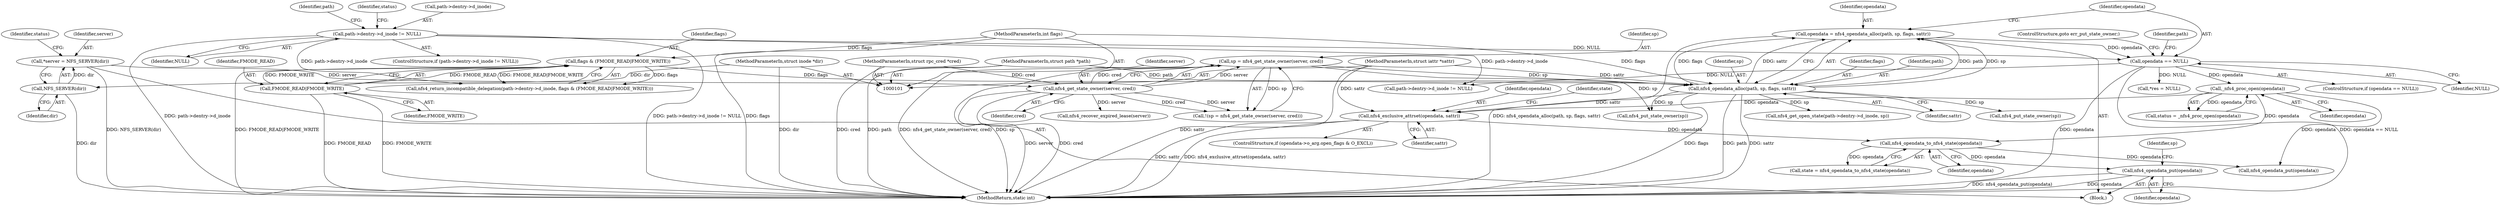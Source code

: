 digraph "1_linux_dc0b027dfadfcb8a5504f7d8052754bf8d501ab9_1@API" {
"1000231" [label="(Call,nfs4_opendata_put(opendata))"];
"1000221" [label="(Call,nfs4_opendata_to_nfs4_state(opendata))"];
"1000216" [label="(Call,nfs4_exclusive_attrset(opendata, sattr))"];
"1000201" [label="(Call,_nfs4_proc_open(opendata))"];
"1000176" [label="(Call,opendata == NULL)"];
"1000168" [label="(Call,opendata = nfs4_opendata_alloc(path, sp, flags, sattr))"];
"1000170" [label="(Call,nfs4_opendata_alloc(path, sp, flags, sattr))"];
"1000103" [label="(MethodParameterIn,struct path *path)"];
"1000127" [label="(Call,sp = nfs4_get_state_owner(server, cred))"];
"1000129" [label="(Call,nfs4_get_state_owner(server, cred))"];
"1000115" [label="(Call,*server = NFS_SERVER(dir))"];
"1000117" [label="(Call,NFS_SERVER(dir))"];
"1000102" [label="(MethodParameterIn,struct inode *dir)"];
"1000106" [label="(MethodParameterIn,struct rpc_cred *cred)"];
"1000159" [label="(Call,flags & (FMODE_READ|FMODE_WRITE))"];
"1000104" [label="(MethodParameterIn,int flags)"];
"1000161" [label="(Call,FMODE_READ|FMODE_WRITE)"];
"1000105" [label="(MethodParameterIn,struct iattr *sattr)"];
"1000146" [label="(Call,path->dentry->d_inode != NULL)"];
"1000160" [label="(Identifier,flags)"];
"1000217" [label="(Identifier,opendata)"];
"1000219" [label="(Call,state = nfs4_opendata_to_nfs4_state(opendata))"];
"1000104" [label="(MethodParameterIn,int flags)"];
"1000138" [label="(Call,nfs4_recover_expired_lease(server))"];
"1000103" [label="(MethodParameterIn,struct path *path)"];
"1000129" [label="(Call,nfs4_get_state_owner(server, cred))"];
"1000128" [label="(Identifier,sp)"];
"1000116" [label="(Identifier,server)"];
"1000146" [label="(Call,path->dentry->d_inode != NULL)"];
"1000245" [label="(Call,nfs4_put_state_owner(sp))"];
"1000163" [label="(Identifier,FMODE_WRITE)"];
"1000156" [label="(Identifier,path)"];
"1000161" [label="(Call,FMODE_READ|FMODE_WRITE)"];
"1000115" [label="(Call,*server = NFS_SERVER(dir))"];
"1000175" [label="(ControlStructure,if (opendata == NULL))"];
"1000201" [label="(Call,_nfs4_proc_open(opendata))"];
"1000127" [label="(Call,sp = nfs4_get_state_owner(server, cred))"];
"1000162" [label="(Identifier,FMODE_READ)"];
"1000122" [label="(Identifier,status)"];
"1000176" [label="(Call,opendata == NULL)"];
"1000108" [label="(Block,)"];
"1000232" [label="(Identifier,opendata)"];
"1000199" [label="(Call,status = _nfs4_proc_open(opendata))"];
"1000177" [label="(Identifier,opendata)"];
"1000179" [label="(ControlStructure,goto err_put_state_owner;)"];
"1000169" [label="(Identifier,opendata)"];
"1000130" [label="(Identifier,server)"];
"1000216" [label="(Call,nfs4_exclusive_attrset(opendata, sattr))"];
"1000192" [label="(Call,nfs4_get_open_state(path->dentry->d_inode, sp))"];
"1000170" [label="(Call,nfs4_opendata_alloc(path, sp, flags, sattr))"];
"1000165" [label="(Identifier,status)"];
"1000168" [label="(Call,opendata = nfs4_opendata_alloc(path, sp, flags, sattr))"];
"1000242" [label="(Call,nfs4_opendata_put(opendata))"];
"1000181" [label="(Call,path->dentry->d_inode != NULL)"];
"1000254" [label="(MethodReturn,static int)"];
"1000159" [label="(Call,flags & (FMODE_READ|FMODE_WRITE))"];
"1000131" [label="(Identifier,cred)"];
"1000174" [label="(Identifier,sattr)"];
"1000117" [label="(Call,NFS_SERVER(dir))"];
"1000102" [label="(MethodParameterIn,struct inode *dir)"];
"1000184" [label="(Identifier,path)"];
"1000178" [label="(Identifier,NULL)"];
"1000172" [label="(Identifier,sp)"];
"1000222" [label="(Identifier,opendata)"];
"1000173" [label="(Identifier,flags)"];
"1000233" [label="(Call,nfs4_put_state_owner(sp))"];
"1000208" [label="(ControlStructure,if (opendata->o_arg.open_flags & O_EXCL))"];
"1000220" [label="(Identifier,state)"];
"1000153" [label="(Call,nfs4_return_incompatible_delegation(path->dentry->d_inode, flags & (FMODE_READ|FMODE_WRITE)))"];
"1000218" [label="(Identifier,sattr)"];
"1000147" [label="(Call,path->dentry->d_inode)"];
"1000126" [label="(Call,!(sp = nfs4_get_state_owner(server, cred)))"];
"1000145" [label="(ControlStructure,if (path->dentry->d_inode != NULL))"];
"1000105" [label="(MethodParameterIn,struct iattr *sattr)"];
"1000152" [label="(Identifier,NULL)"];
"1000221" [label="(Call,nfs4_opendata_to_nfs4_state(opendata))"];
"1000106" [label="(MethodParameterIn,struct rpc_cred *cred)"];
"1000118" [label="(Identifier,dir)"];
"1000171" [label="(Identifier,path)"];
"1000231" [label="(Call,nfs4_opendata_put(opendata))"];
"1000234" [label="(Identifier,sp)"];
"1000202" [label="(Identifier,opendata)"];
"1000248" [label="(Call,*res = NULL)"];
"1000231" -> "1000108"  [label="AST: "];
"1000231" -> "1000232"  [label="CFG: "];
"1000232" -> "1000231"  [label="AST: "];
"1000234" -> "1000231"  [label="CFG: "];
"1000231" -> "1000254"  [label="DDG: nfs4_opendata_put(opendata)"];
"1000231" -> "1000254"  [label="DDG: opendata"];
"1000221" -> "1000231"  [label="DDG: opendata"];
"1000221" -> "1000219"  [label="AST: "];
"1000221" -> "1000222"  [label="CFG: "];
"1000222" -> "1000221"  [label="AST: "];
"1000219" -> "1000221"  [label="CFG: "];
"1000221" -> "1000219"  [label="DDG: opendata"];
"1000216" -> "1000221"  [label="DDG: opendata"];
"1000201" -> "1000221"  [label="DDG: opendata"];
"1000221" -> "1000242"  [label="DDG: opendata"];
"1000216" -> "1000208"  [label="AST: "];
"1000216" -> "1000218"  [label="CFG: "];
"1000217" -> "1000216"  [label="AST: "];
"1000218" -> "1000216"  [label="AST: "];
"1000220" -> "1000216"  [label="CFG: "];
"1000216" -> "1000254"  [label="DDG: nfs4_exclusive_attrset(opendata, sattr)"];
"1000216" -> "1000254"  [label="DDG: sattr"];
"1000201" -> "1000216"  [label="DDG: opendata"];
"1000170" -> "1000216"  [label="DDG: sattr"];
"1000105" -> "1000216"  [label="DDG: sattr"];
"1000201" -> "1000199"  [label="AST: "];
"1000201" -> "1000202"  [label="CFG: "];
"1000202" -> "1000201"  [label="AST: "];
"1000199" -> "1000201"  [label="CFG: "];
"1000201" -> "1000199"  [label="DDG: opendata"];
"1000176" -> "1000201"  [label="DDG: opendata"];
"1000201" -> "1000242"  [label="DDG: opendata"];
"1000176" -> "1000175"  [label="AST: "];
"1000176" -> "1000178"  [label="CFG: "];
"1000177" -> "1000176"  [label="AST: "];
"1000178" -> "1000176"  [label="AST: "];
"1000179" -> "1000176"  [label="CFG: "];
"1000184" -> "1000176"  [label="CFG: "];
"1000176" -> "1000254"  [label="DDG: opendata == NULL"];
"1000176" -> "1000254"  [label="DDG: opendata"];
"1000168" -> "1000176"  [label="DDG: opendata"];
"1000146" -> "1000176"  [label="DDG: NULL"];
"1000176" -> "1000181"  [label="DDG: NULL"];
"1000176" -> "1000248"  [label="DDG: NULL"];
"1000168" -> "1000108"  [label="AST: "];
"1000168" -> "1000170"  [label="CFG: "];
"1000169" -> "1000168"  [label="AST: "];
"1000170" -> "1000168"  [label="AST: "];
"1000177" -> "1000168"  [label="CFG: "];
"1000168" -> "1000254"  [label="DDG: nfs4_opendata_alloc(path, sp, flags, sattr)"];
"1000170" -> "1000168"  [label="DDG: path"];
"1000170" -> "1000168"  [label="DDG: sp"];
"1000170" -> "1000168"  [label="DDG: flags"];
"1000170" -> "1000168"  [label="DDG: sattr"];
"1000170" -> "1000174"  [label="CFG: "];
"1000171" -> "1000170"  [label="AST: "];
"1000172" -> "1000170"  [label="AST: "];
"1000173" -> "1000170"  [label="AST: "];
"1000174" -> "1000170"  [label="AST: "];
"1000170" -> "1000254"  [label="DDG: flags"];
"1000170" -> "1000254"  [label="DDG: path"];
"1000170" -> "1000254"  [label="DDG: sattr"];
"1000103" -> "1000170"  [label="DDG: path"];
"1000127" -> "1000170"  [label="DDG: sp"];
"1000159" -> "1000170"  [label="DDG: flags"];
"1000104" -> "1000170"  [label="DDG: flags"];
"1000105" -> "1000170"  [label="DDG: sattr"];
"1000170" -> "1000192"  [label="DDG: sp"];
"1000170" -> "1000233"  [label="DDG: sp"];
"1000170" -> "1000245"  [label="DDG: sp"];
"1000103" -> "1000101"  [label="AST: "];
"1000103" -> "1000254"  [label="DDG: path"];
"1000127" -> "1000126"  [label="AST: "];
"1000127" -> "1000129"  [label="CFG: "];
"1000128" -> "1000127"  [label="AST: "];
"1000129" -> "1000127"  [label="AST: "];
"1000126" -> "1000127"  [label="CFG: "];
"1000127" -> "1000254"  [label="DDG: nfs4_get_state_owner(server, cred)"];
"1000127" -> "1000254"  [label="DDG: sp"];
"1000127" -> "1000126"  [label="DDG: sp"];
"1000129" -> "1000127"  [label="DDG: server"];
"1000129" -> "1000127"  [label="DDG: cred"];
"1000127" -> "1000245"  [label="DDG: sp"];
"1000129" -> "1000131"  [label="CFG: "];
"1000130" -> "1000129"  [label="AST: "];
"1000131" -> "1000129"  [label="AST: "];
"1000129" -> "1000254"  [label="DDG: server"];
"1000129" -> "1000254"  [label="DDG: cred"];
"1000129" -> "1000126"  [label="DDG: server"];
"1000129" -> "1000126"  [label="DDG: cred"];
"1000115" -> "1000129"  [label="DDG: server"];
"1000106" -> "1000129"  [label="DDG: cred"];
"1000129" -> "1000138"  [label="DDG: server"];
"1000115" -> "1000108"  [label="AST: "];
"1000115" -> "1000117"  [label="CFG: "];
"1000116" -> "1000115"  [label="AST: "];
"1000117" -> "1000115"  [label="AST: "];
"1000122" -> "1000115"  [label="CFG: "];
"1000115" -> "1000254"  [label="DDG: NFS_SERVER(dir)"];
"1000117" -> "1000115"  [label="DDG: dir"];
"1000117" -> "1000118"  [label="CFG: "];
"1000118" -> "1000117"  [label="AST: "];
"1000117" -> "1000254"  [label="DDG: dir"];
"1000102" -> "1000117"  [label="DDG: dir"];
"1000102" -> "1000101"  [label="AST: "];
"1000102" -> "1000254"  [label="DDG: dir"];
"1000106" -> "1000101"  [label="AST: "];
"1000106" -> "1000254"  [label="DDG: cred"];
"1000159" -> "1000153"  [label="AST: "];
"1000159" -> "1000161"  [label="CFG: "];
"1000160" -> "1000159"  [label="AST: "];
"1000161" -> "1000159"  [label="AST: "];
"1000153" -> "1000159"  [label="CFG: "];
"1000159" -> "1000254"  [label="DDG: FMODE_READ|FMODE_WRITE"];
"1000159" -> "1000153"  [label="DDG: flags"];
"1000159" -> "1000153"  [label="DDG: FMODE_READ|FMODE_WRITE"];
"1000104" -> "1000159"  [label="DDG: flags"];
"1000161" -> "1000159"  [label="DDG: FMODE_READ"];
"1000161" -> "1000159"  [label="DDG: FMODE_WRITE"];
"1000104" -> "1000101"  [label="AST: "];
"1000104" -> "1000254"  [label="DDG: flags"];
"1000161" -> "1000163"  [label="CFG: "];
"1000162" -> "1000161"  [label="AST: "];
"1000163" -> "1000161"  [label="AST: "];
"1000161" -> "1000254"  [label="DDG: FMODE_WRITE"];
"1000161" -> "1000254"  [label="DDG: FMODE_READ"];
"1000105" -> "1000101"  [label="AST: "];
"1000105" -> "1000254"  [label="DDG: sattr"];
"1000146" -> "1000145"  [label="AST: "];
"1000146" -> "1000152"  [label="CFG: "];
"1000147" -> "1000146"  [label="AST: "];
"1000152" -> "1000146"  [label="AST: "];
"1000156" -> "1000146"  [label="CFG: "];
"1000165" -> "1000146"  [label="CFG: "];
"1000146" -> "1000254"  [label="DDG: path->dentry->d_inode != NULL"];
"1000146" -> "1000254"  [label="DDG: path->dentry->d_inode"];
"1000146" -> "1000153"  [label="DDG: path->dentry->d_inode"];
"1000146" -> "1000181"  [label="DDG: path->dentry->d_inode"];
}
